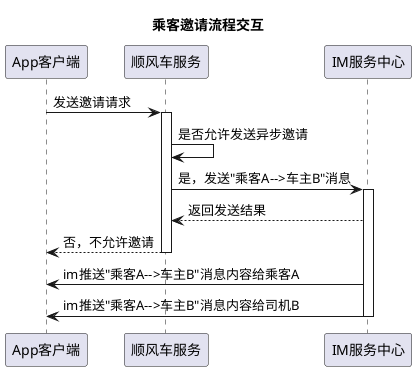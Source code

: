 @startuml
title: 乘客邀请流程交互

App客户端 -> 顺风车服务: 发送邀请请求
activate 顺风车服务

顺风车服务 -> 顺风车服务: 是否允许发送异步邀请
顺风车服务 -> IM服务中心: 是，发送"乘客A-->车主B"消息
activate IM服务中心

IM服务中心 --> 顺风车服务: 返回发送结果
App客户端 <-- 顺风车服务: 否，不允许邀请
deactivate 顺风车服务

IM服务中心 -> App客户端: im推送"乘客A-->车主B"消息内容给乘客A
IM服务中心 -> App客户端: im推送"乘客A-->车主B"消息内容给司机B
deactivate IM服务中心
@enduml